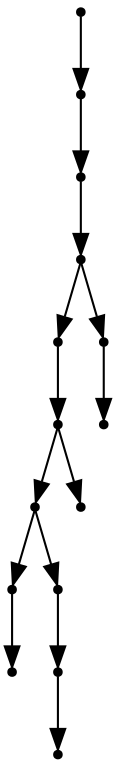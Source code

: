 digraph {
  14 [shape=point];
  13 [shape=point];
  12 [shape=point];
  11 [shape=point];
  8 [shape=point];
  7 [shape=point];
  5 [shape=point];
  1 [shape=point];
  0 [shape=point];
  4 [shape=point];
  3 [shape=point];
  2 [shape=point];
  6 [shape=point];
  10 [shape=point];
  9 [shape=point];
14 -> 13;
13 -> 12;
12 -> 11;
11 -> 8;
8 -> 7;
7 -> 5;
5 -> 1;
1 -> 0;
5 -> 4;
4 -> 3;
3 -> 2;
7 -> 6;
11 -> 10;
10 -> 9;
}
